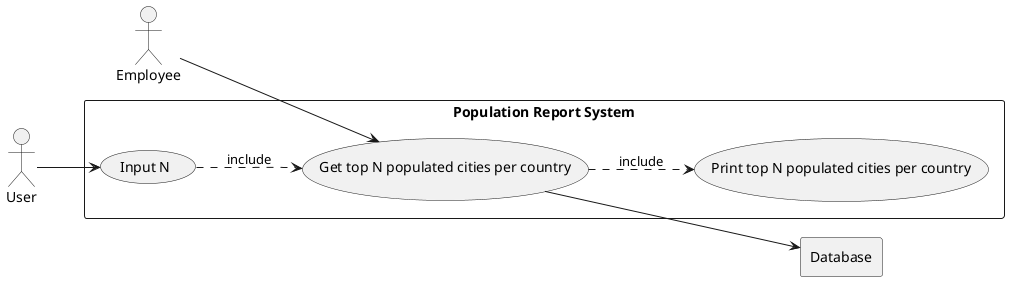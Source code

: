 @startuml
left to right direction
actor E as "Employee"
actor U as "User"

rectangle "Population Report System" {
    usecase UC15 as "Get top N populated cities per country"

    usecase UC15b as "Input N"
    usecase UC15a as "Print top N populated cities per country"
}
rectangle Database

U --> UC15b
UC15b ..> UC15 : include
E --> UC15
UC15 ..> UC15a : include
UC15 --> Database

@enduml